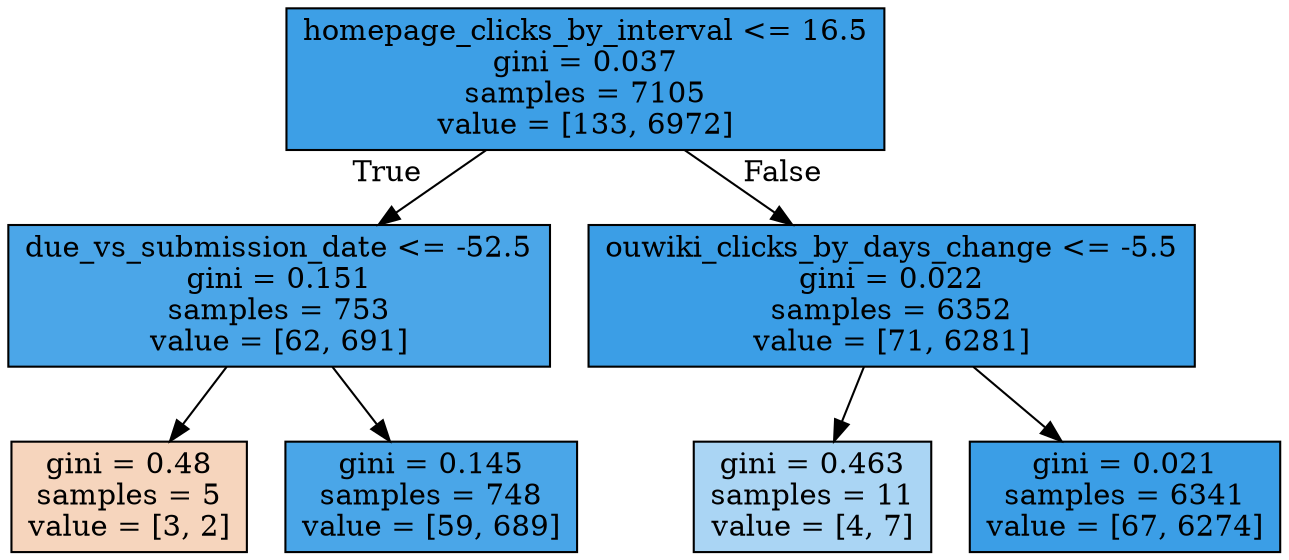 digraph Tree {
node [shape=box, style="filled", color="black"] ;
0 [label="homepage_clicks_by_interval <= 16.5\ngini = 0.037\nsamples = 7105\nvalue = [133, 6972]", fillcolor="#399de5fa"] ;
1 [label="due_vs_submission_date <= -52.5\ngini = 0.151\nsamples = 753\nvalue = [62, 691]", fillcolor="#399de5e8"] ;
0 -> 1 [labeldistance=2.5, labelangle=45, headlabel="True"] ;
2 [label="gini = 0.48\nsamples = 5\nvalue = [3, 2]", fillcolor="#e5813955"] ;
1 -> 2 ;
3 [label="gini = 0.145\nsamples = 748\nvalue = [59, 689]", fillcolor="#399de5e9"] ;
1 -> 3 ;
4 [label="ouwiki_clicks_by_days_change <= -5.5\ngini = 0.022\nsamples = 6352\nvalue = [71, 6281]", fillcolor="#399de5fc"] ;
0 -> 4 [labeldistance=2.5, labelangle=-45, headlabel="False"] ;
5 [label="gini = 0.463\nsamples = 11\nvalue = [4, 7]", fillcolor="#399de56d"] ;
4 -> 5 ;
6 [label="gini = 0.021\nsamples = 6341\nvalue = [67, 6274]", fillcolor="#399de5fc"] ;
4 -> 6 ;
}